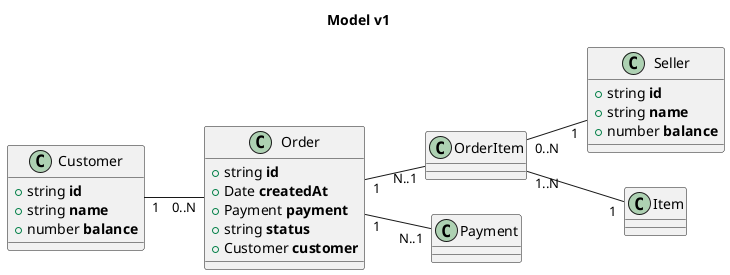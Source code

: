 @startuml

title <b>Model v1</b>
left to right direction
skinparam shadowing false

class Customer {
  +string **id**
  +string **name**
  +number **balance**
}

class Seller {
  +string **id**
  +string **name**
  +number **balance**
}

class Order {
  +string **id**
  +Date **createdAt**
  +Payment **payment**
  +string **status**
  +Customer **customer**
}

class OrderItem

class Item

class Payment

Customer "1" -- "0..N" Order
Order "1" -- "N..1" OrderItem
Order "1" -- "N..1" Payment
OrderItem "1..N" -- "1" Item
OrderItem "0..N" -- "1" Seller
@enduml
